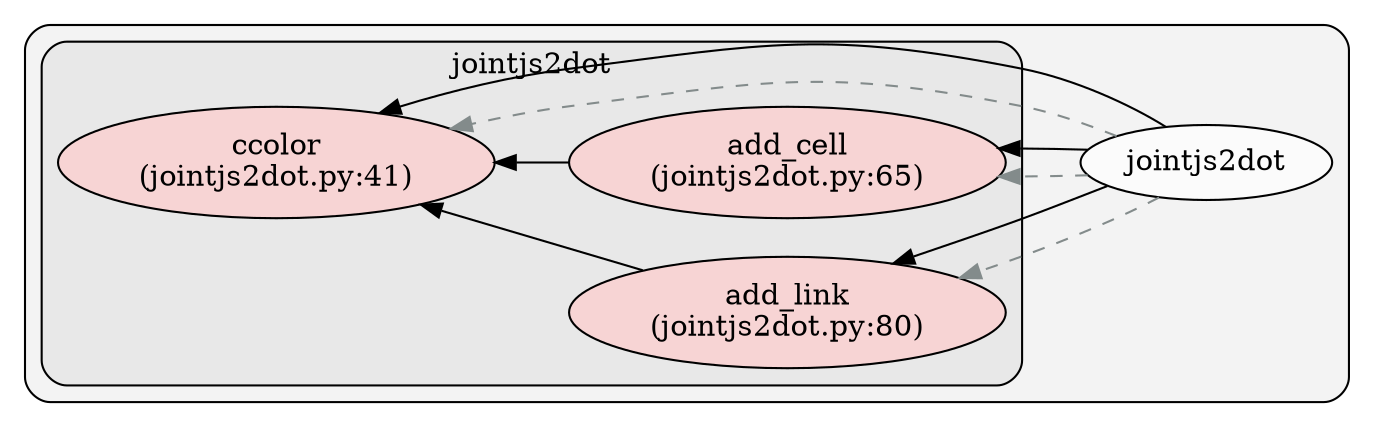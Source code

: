 digraph G {
    graph [rankdir=RL, clusterrank="local"];
    subgraph cluster_G {

        graph [style="filled,rounded",fillcolor="#80808018", label=""];
        jointjs2dot [label="jointjs2dot", style="filled", fillcolor="#ffffffb2", fontcolor="#000000", group="0"];
        subgraph cluster_jointjs2dot {

            graph [style="filled,rounded",fillcolor="#80808018", label="jointjs2dot"];
            jointjs2dot__add_cell [label="add_cell\n(jointjs2dot.py:65)", style="filled", fillcolor="#feccccb2", fontcolor="#000000", group="0"];
        }
        subgraph cluster_jointjs2dot {

            graph [style="filled,rounded",fillcolor="#80808018", label="jointjs2dot"];
            jointjs2dot__add_link [label="add_link\n(jointjs2dot.py:80)", style="filled", fillcolor="#feccccb2", fontcolor="#000000", group="0"];
        }
        subgraph cluster_jointjs2dot {

            graph [style="filled,rounded",fillcolor="#80808018", label="jointjs2dot"];
            jointjs2dot__ccolor [label="ccolor\n(jointjs2dot.py:41)", style="filled", fillcolor="#feccccb2", fontcolor="#000000", group="0"];
        }
    }
        jointjs2dot -> jointjs2dot__add_link [style="dashed", color="#838b8b"];
        jointjs2dot -> jointjs2dot__ccolor [style="dashed", color="#838b8b"];
        jointjs2dot -> jointjs2dot__add_cell [style="dashed", color="#838b8b"];
        jointjs2dot -> jointjs2dot__add_cell [style="solid", color="#000000"];
        jointjs2dot -> jointjs2dot__add_link [style="solid", color="#000000"];
        jointjs2dot -> jointjs2dot__ccolor [style="solid", color="#000000"];
        jointjs2dot__add_cell -> jointjs2dot__ccolor [style="solid", color="#000000"];
        jointjs2dot__add_link -> jointjs2dot__ccolor [style="solid", color="#000000"];
    }
